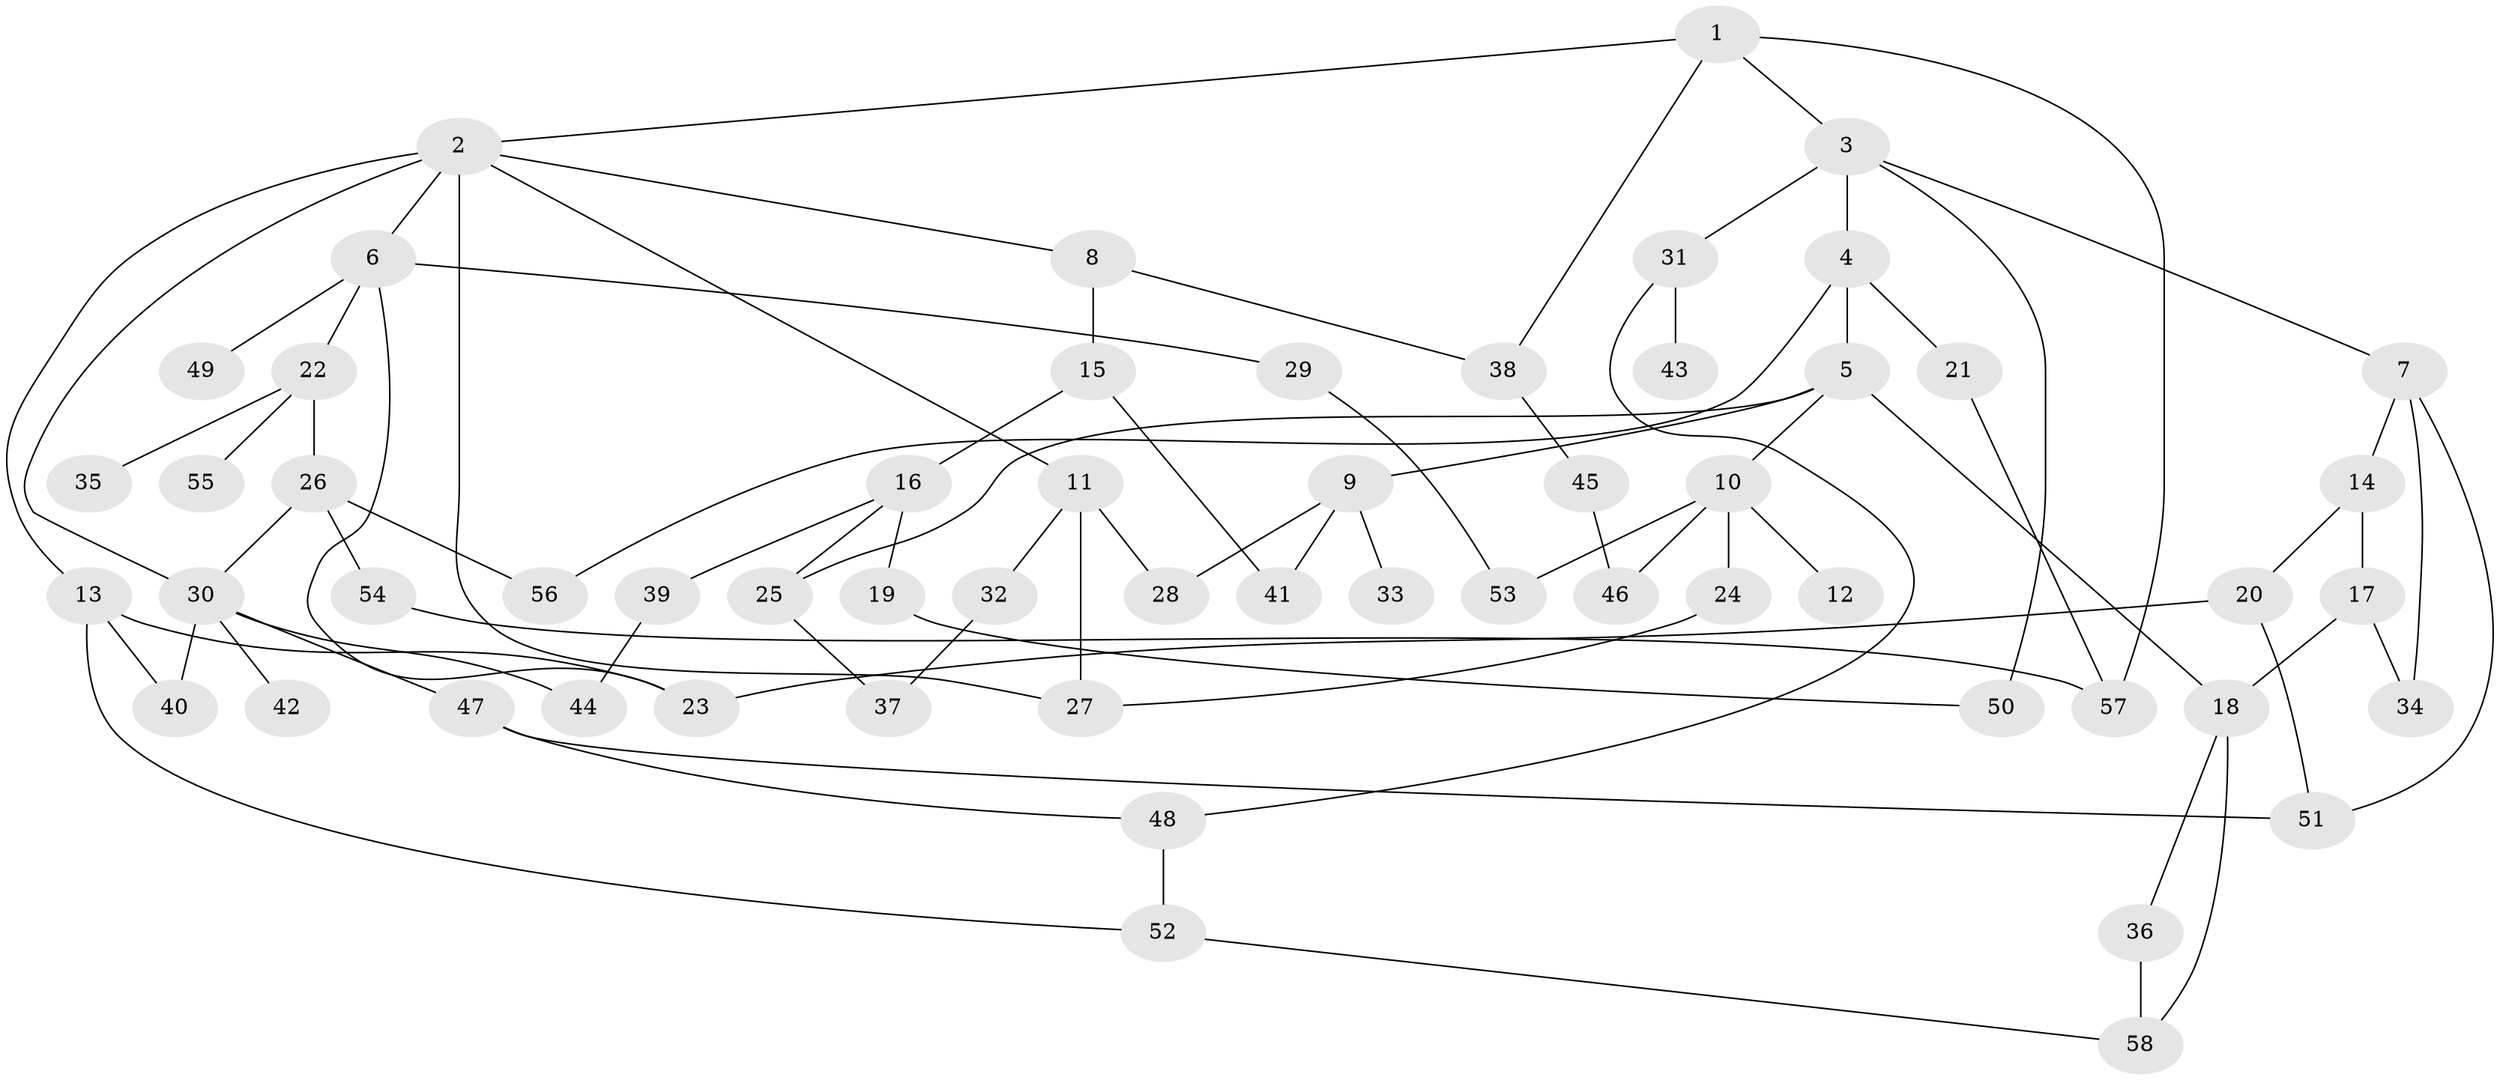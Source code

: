// coarse degree distribution, {3: 0.10344827586206896, 4: 0.13793103448275862, 2: 0.41379310344827586, 7: 0.034482758620689655, 5: 0.06896551724137931, 1: 0.1724137931034483, 8: 0.034482758620689655, 9: 0.034482758620689655}
// Generated by graph-tools (version 1.1) at 2025/44/03/04/25 21:44:56]
// undirected, 58 vertices, 83 edges
graph export_dot {
graph [start="1"]
  node [color=gray90,style=filled];
  1;
  2;
  3;
  4;
  5;
  6;
  7;
  8;
  9;
  10;
  11;
  12;
  13;
  14;
  15;
  16;
  17;
  18;
  19;
  20;
  21;
  22;
  23;
  24;
  25;
  26;
  27;
  28;
  29;
  30;
  31;
  32;
  33;
  34;
  35;
  36;
  37;
  38;
  39;
  40;
  41;
  42;
  43;
  44;
  45;
  46;
  47;
  48;
  49;
  50;
  51;
  52;
  53;
  54;
  55;
  56;
  57;
  58;
  1 -- 2;
  1 -- 3;
  1 -- 38;
  1 -- 57;
  2 -- 6;
  2 -- 8;
  2 -- 11;
  2 -- 13;
  2 -- 27;
  2 -- 30;
  3 -- 4;
  3 -- 7;
  3 -- 31;
  3 -- 50;
  4 -- 5;
  4 -- 21;
  4 -- 56;
  5 -- 9;
  5 -- 10;
  5 -- 18;
  5 -- 25;
  6 -- 22;
  6 -- 29;
  6 -- 49;
  6 -- 23;
  7 -- 14;
  7 -- 51;
  7 -- 34;
  8 -- 15;
  8 -- 38;
  9 -- 33;
  9 -- 41;
  9 -- 28;
  10 -- 12;
  10 -- 24;
  10 -- 46;
  10 -- 53;
  11 -- 28;
  11 -- 32;
  11 -- 27;
  13 -- 40;
  13 -- 52;
  13 -- 23;
  14 -- 17;
  14 -- 20;
  15 -- 16;
  15 -- 41;
  16 -- 19;
  16 -- 39;
  16 -- 25;
  17 -- 34;
  17 -- 18;
  18 -- 36;
  18 -- 58;
  19 -- 50;
  20 -- 23;
  20 -- 51;
  21 -- 57;
  22 -- 26;
  22 -- 35;
  22 -- 55;
  24 -- 27;
  25 -- 37;
  26 -- 30;
  26 -- 54;
  26 -- 56;
  29 -- 53;
  30 -- 42;
  30 -- 44;
  30 -- 47;
  30 -- 40;
  31 -- 43;
  31 -- 48;
  32 -- 37;
  36 -- 58;
  38 -- 45;
  39 -- 44;
  45 -- 46;
  47 -- 48;
  47 -- 51;
  48 -- 52;
  52 -- 58;
  54 -- 57;
}
